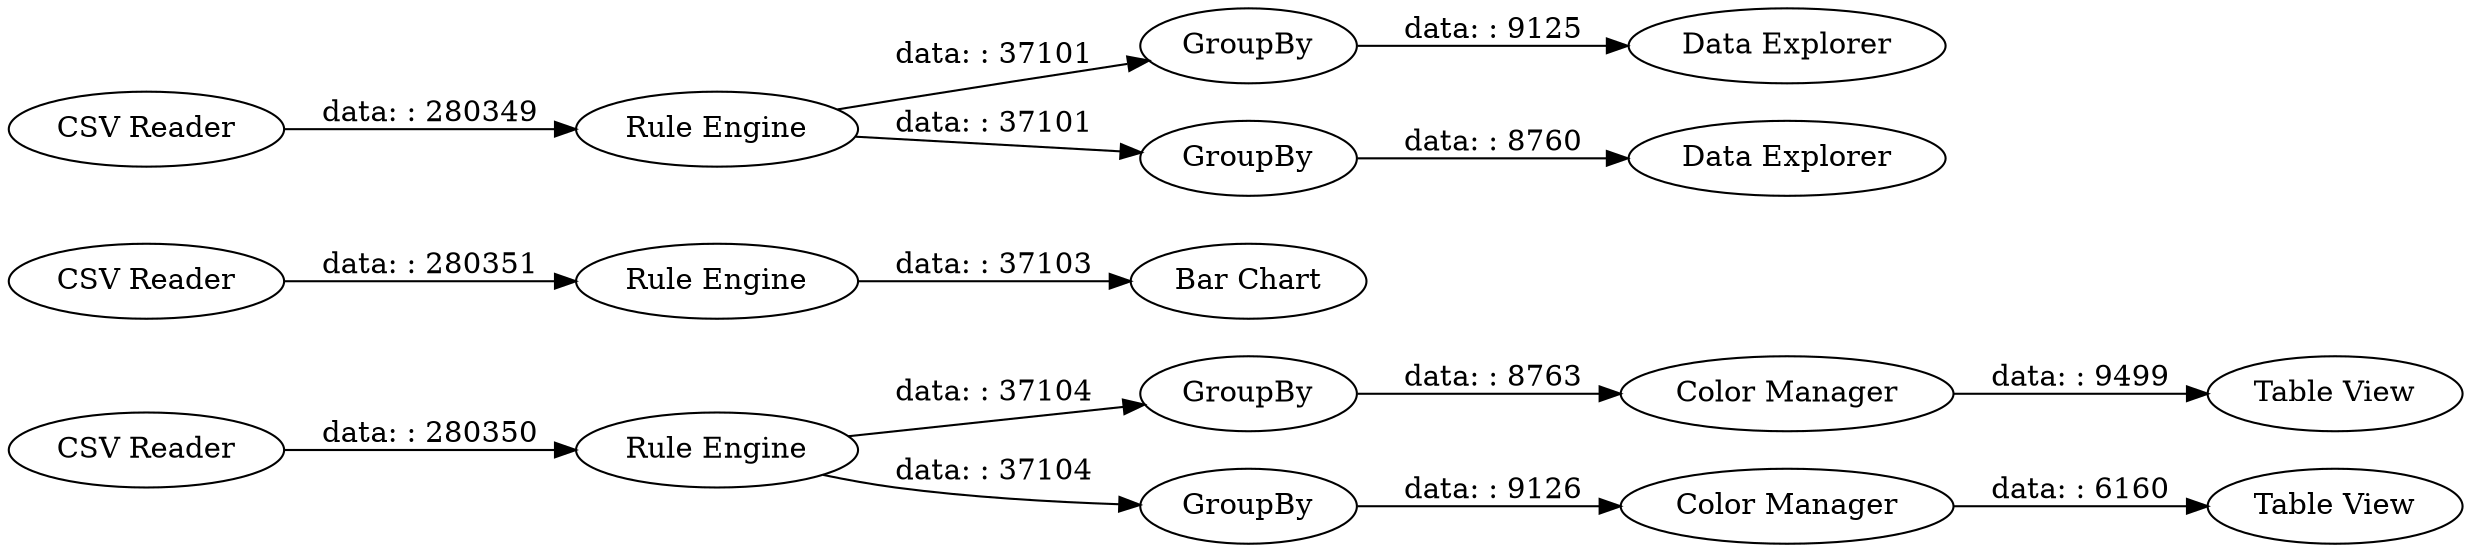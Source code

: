 digraph {
	"-3755010488784561357_50" [label="Table View"]
	"-3755010488784561357_51" [label="CSV Reader"]
	"-3755010488784561357_43" [label="Rule Engine"]
	"-3755010488784561357_38" [label="CSV Reader"]
	"-3755010488784561357_41" [label="Data Explorer"]
	"-3755010488784561357_47" [label="Color Manager"]
	"-3755010488784561357_44" [label=GroupBy]
	"-3755010488784561357_52" [label="Rule Engine"]
	"-3755010488784561357_45" [label=GroupBy]
	"-3755010488784561357_40" [label=GroupBy]
	"-3755010488784561357_36" [label="Rule Engine"]
	"-3755010488784561357_37" [label=GroupBy]
	"-3755010488784561357_46" [label="CSV Reader"]
	"-3755010488784561357_48" [label="Color Manager"]
	"-3755010488784561357_53" [label="Bar Chart"]
	"-3755010488784561357_42" [label="Data Explorer"]
	"-3755010488784561357_49" [label="Table View"]
	"-3755010488784561357_43" -> "-3755010488784561357_45" [label="data: : 37104"]
	"-3755010488784561357_48" -> "-3755010488784561357_50" [label="data: : 6160"]
	"-3755010488784561357_36" -> "-3755010488784561357_37" [label="data: : 37101"]
	"-3755010488784561357_45" -> "-3755010488784561357_48" [label="data: : 9126"]
	"-3755010488784561357_38" -> "-3755010488784561357_36" [label="data: : 280349"]
	"-3755010488784561357_52" -> "-3755010488784561357_53" [label="data: : 37103"]
	"-3755010488784561357_51" -> "-3755010488784561357_52" [label="data: : 280351"]
	"-3755010488784561357_36" -> "-3755010488784561357_40" [label="data: : 37101"]
	"-3755010488784561357_37" -> "-3755010488784561357_41" [label="data: : 8760"]
	"-3755010488784561357_47" -> "-3755010488784561357_49" [label="data: : 9499"]
	"-3755010488784561357_43" -> "-3755010488784561357_44" [label="data: : 37104"]
	"-3755010488784561357_40" -> "-3755010488784561357_42" [label="data: : 9125"]
	"-3755010488784561357_44" -> "-3755010488784561357_47" [label="data: : 8763"]
	"-3755010488784561357_46" -> "-3755010488784561357_43" [label="data: : 280350"]
	rankdir=LR
}
